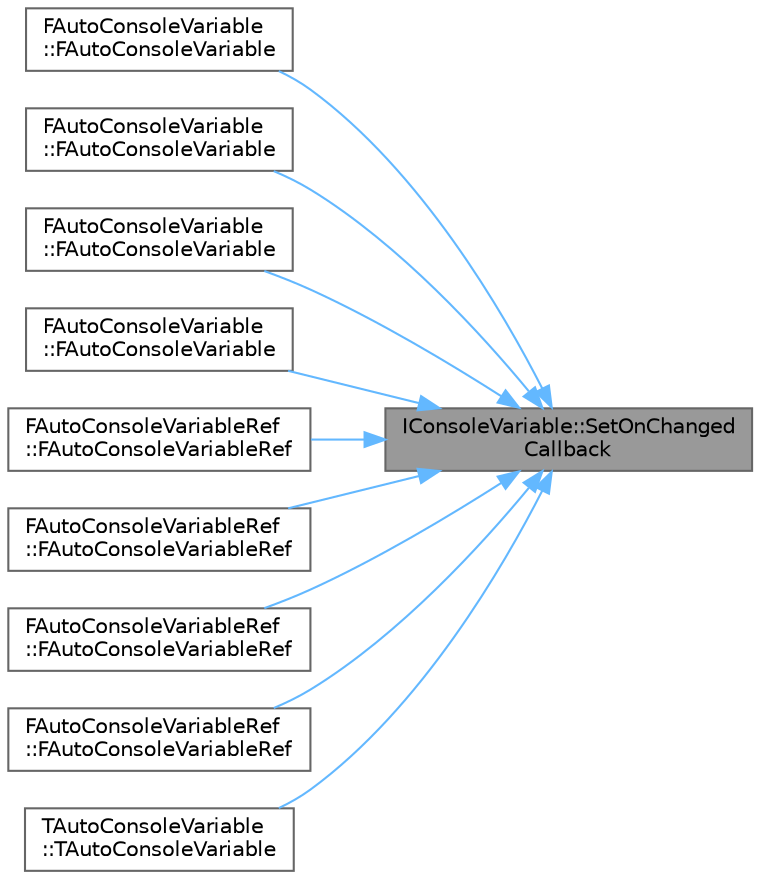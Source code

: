 digraph "IConsoleVariable::SetOnChangedCallback"
{
 // INTERACTIVE_SVG=YES
 // LATEX_PDF_SIZE
  bgcolor="transparent";
  edge [fontname=Helvetica,fontsize=10,labelfontname=Helvetica,labelfontsize=10];
  node [fontname=Helvetica,fontsize=10,shape=box,height=0.2,width=0.4];
  rankdir="RL";
  Node1 [id="Node000001",label="IConsoleVariable::SetOnChanged\lCallback",height=0.2,width=0.4,color="gray40", fillcolor="grey60", style="filled", fontcolor="black",tooltip="Allows to specify a callback function that is called when the console variable value changes."];
  Node1 -> Node2 [id="edge1_Node000001_Node000002",dir="back",color="steelblue1",style="solid",tooltip=" "];
  Node2 [id="Node000002",label="FAutoConsoleVariable\l::FAutoConsoleVariable",height=0.2,width=0.4,color="grey40", fillcolor="white", style="filled",URL="$d5/de2/classFAutoConsoleVariable.html#ad97da08e1780db1a7b029af1ba8ce87c",tooltip="Create a bool console variable."];
  Node1 -> Node3 [id="edge2_Node000001_Node000003",dir="back",color="steelblue1",style="solid",tooltip=" "];
  Node3 [id="Node000003",label="FAutoConsoleVariable\l::FAutoConsoleVariable",height=0.2,width=0.4,color="grey40", fillcolor="white", style="filled",URL="$d5/de2/classFAutoConsoleVariable.html#a9e6be2e06da56e05f9498f359774d4d5",tooltip="Create a string console variable."];
  Node1 -> Node4 [id="edge3_Node000001_Node000004",dir="back",color="steelblue1",style="solid",tooltip=" "];
  Node4 [id="Node000004",label="FAutoConsoleVariable\l::FAutoConsoleVariable",height=0.2,width=0.4,color="grey40", fillcolor="white", style="filled",URL="$d5/de2/classFAutoConsoleVariable.html#aa0b225d970384be4f3a8f880edb97aa7",tooltip="Create a float console variable."];
  Node1 -> Node5 [id="edge4_Node000001_Node000005",dir="back",color="steelblue1",style="solid",tooltip=" "];
  Node5 [id="Node000005",label="FAutoConsoleVariable\l::FAutoConsoleVariable",height=0.2,width=0.4,color="grey40", fillcolor="white", style="filled",URL="$d5/de2/classFAutoConsoleVariable.html#ae916f077e2413f52661a2c7f2f385d0a",tooltip="Create a int console variable."];
  Node1 -> Node6 [id="edge5_Node000001_Node000006",dir="back",color="steelblue1",style="solid",tooltip=" "];
  Node6 [id="Node000006",label="FAutoConsoleVariableRef\l::FAutoConsoleVariableRef",height=0.2,width=0.4,color="grey40", fillcolor="white", style="filled",URL="$d8/d21/classFAutoConsoleVariableRef.html#a4d7fea37301d3010f28292ce3ab5fa97",tooltip="Create a reference to a bool console variable."];
  Node1 -> Node7 [id="edge6_Node000001_Node000007",dir="back",color="steelblue1",style="solid",tooltip=" "];
  Node7 [id="Node000007",label="FAutoConsoleVariableRef\l::FAutoConsoleVariableRef",height=0.2,width=0.4,color="grey40", fillcolor="white", style="filled",URL="$d8/d21/classFAutoConsoleVariableRef.html#a6c94d3ba14a9be95ad1313b13c1a3e7e",tooltip="Create a reference to a float console variable."];
  Node1 -> Node8 [id="edge7_Node000001_Node000008",dir="back",color="steelblue1",style="solid",tooltip=" "];
  Node8 [id="Node000008",label="FAutoConsoleVariableRef\l::FAutoConsoleVariableRef",height=0.2,width=0.4,color="grey40", fillcolor="white", style="filled",URL="$d8/d21/classFAutoConsoleVariableRef.html#adb6dda83dcec5a1340203ba4f3669a47",tooltip="Create a reference to a FString console variable."];
  Node1 -> Node9 [id="edge8_Node000001_Node000009",dir="back",color="steelblue1",style="solid",tooltip=" "];
  Node9 [id="Node000009",label="FAutoConsoleVariableRef\l::FAutoConsoleVariableRef",height=0.2,width=0.4,color="grey40", fillcolor="white", style="filled",URL="$d8/d21/classFAutoConsoleVariableRef.html#a7a2c1271b68eb0b51e0183bf2977cadf",tooltip="Create a reference to a int console variable."];
  Node1 -> Node10 [id="edge9_Node000001_Node000010",dir="back",color="steelblue1",style="solid",tooltip=" "];
  Node10 [id="Node000010",label="TAutoConsoleVariable\l::TAutoConsoleVariable",height=0.2,width=0.4,color="grey40", fillcolor="white", style="filled",URL="$d7/d07/classTAutoConsoleVariable.html#a402063b279f9f3c5fdc2c482c08e93f4",tooltip="Create a float, int or string console variable."];
}
